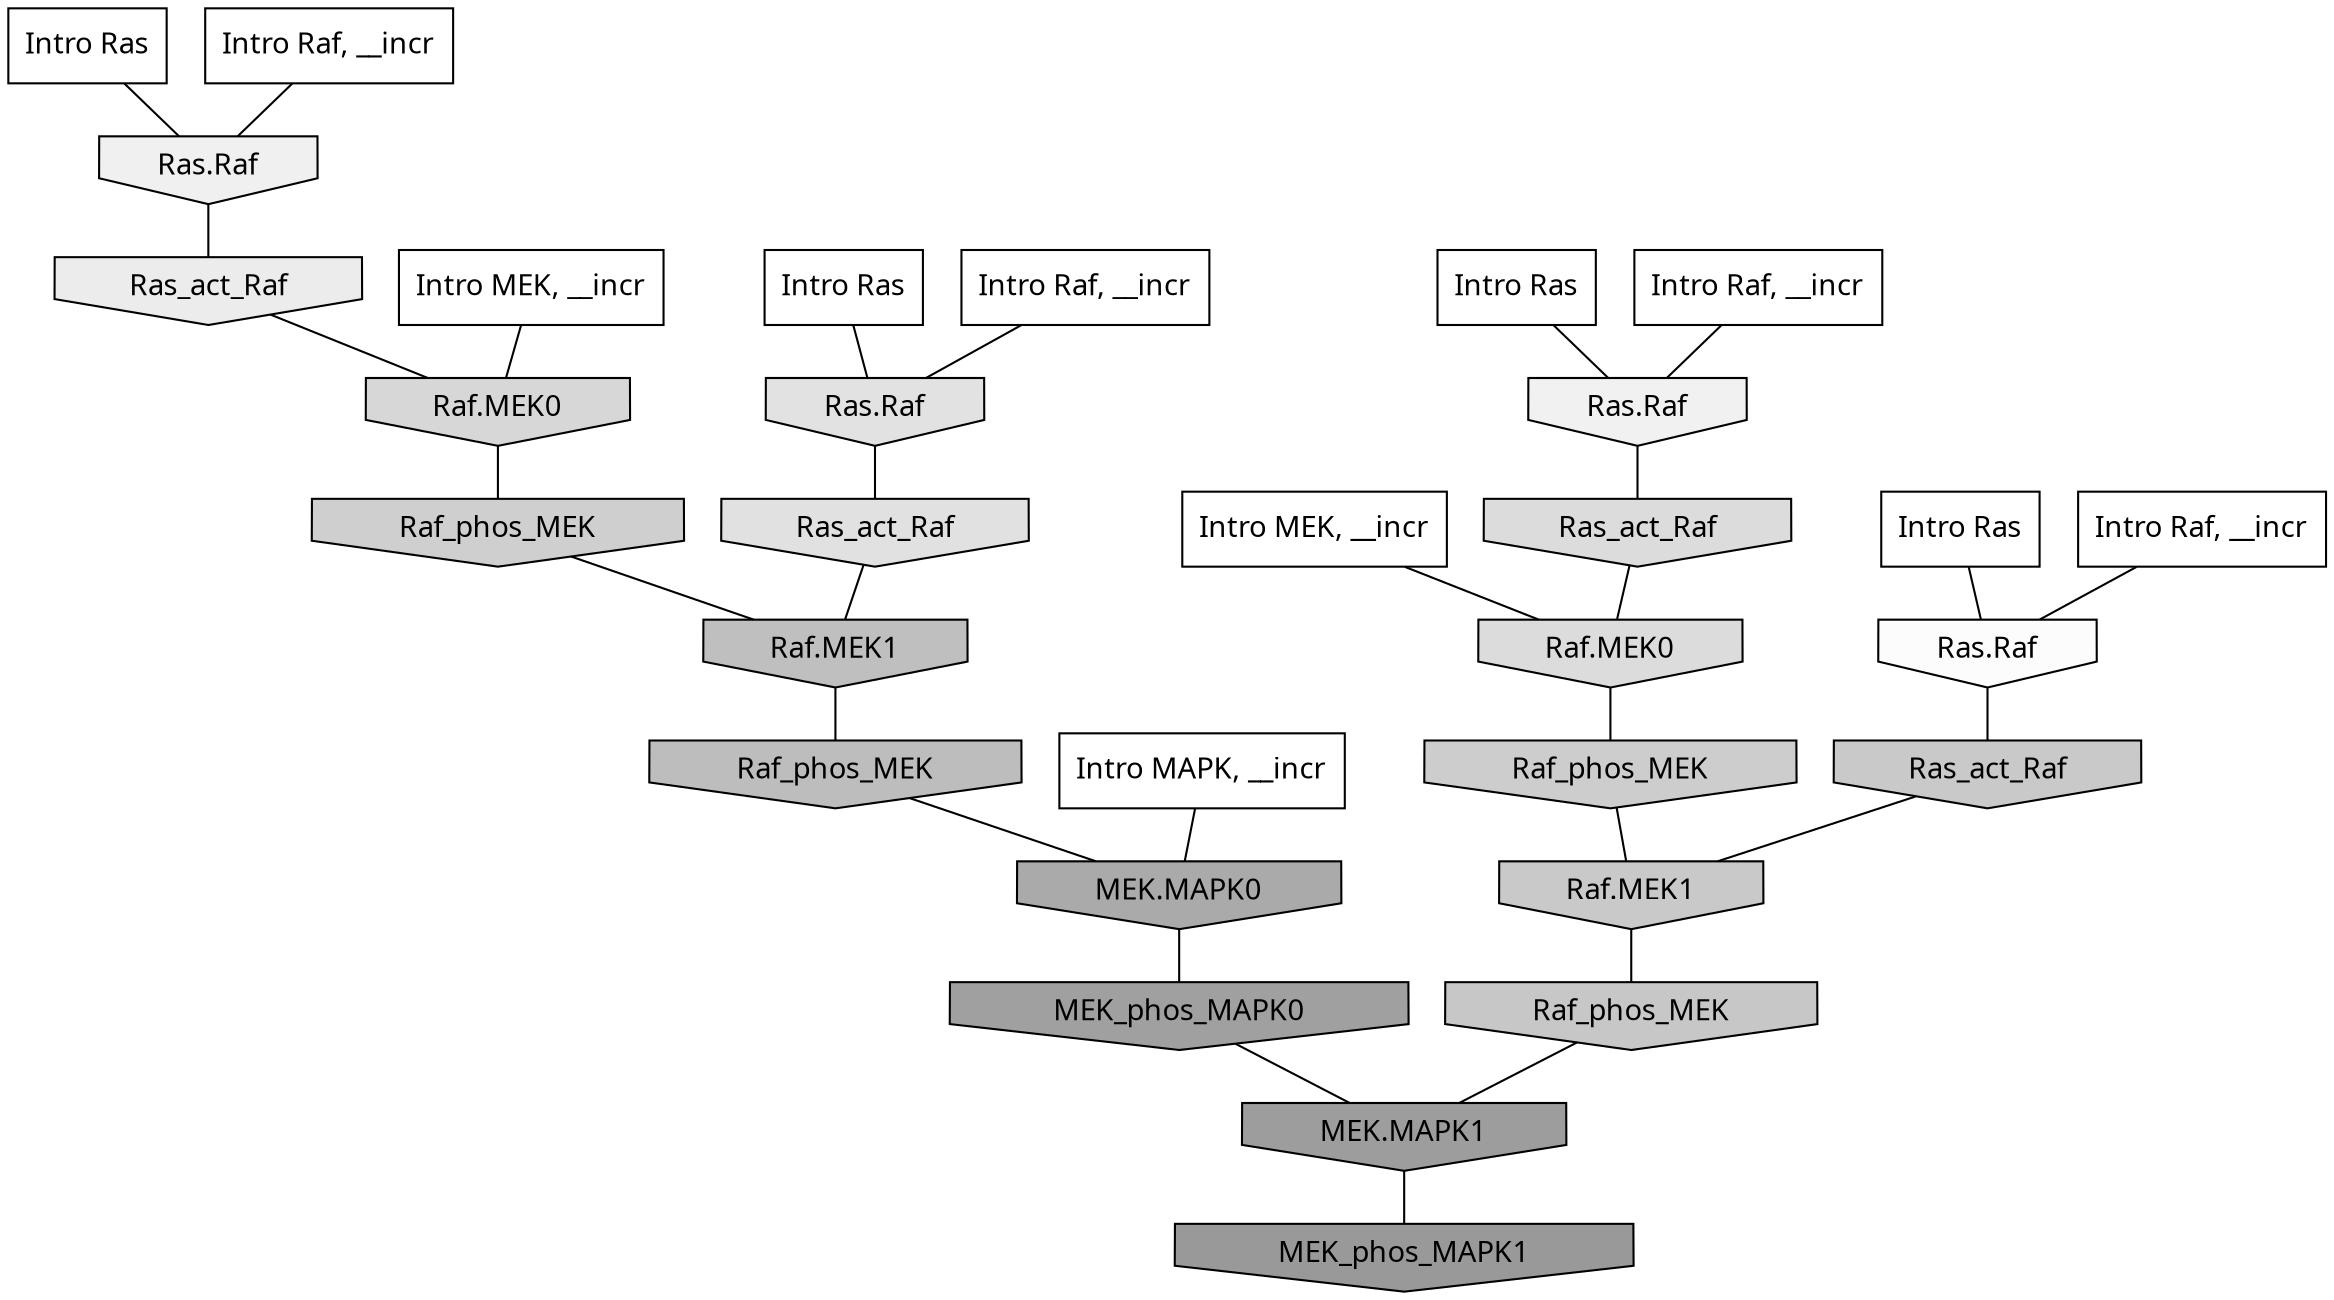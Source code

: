 digraph G{
  rankdir="TB";
  ranksep=0.30;
  node [fontname="CMU Serif"];
  edge [fontname="CMU Serif"];
  
  1 [label="Intro Ras", shape=rectangle, style=filled, fillcolor="0.000 0.000 1.000"]
  
  33 [label="Intro Ras", shape=rectangle, style=filled, fillcolor="0.000 0.000 1.000"]
  
  59 [label="Intro Ras", shape=rectangle, style=filled, fillcolor="0.000 0.000 1.000"]
  
  90 [label="Intro Ras", shape=rectangle, style=filled, fillcolor="0.000 0.000 1.000"]
  
  256 [label="Intro Raf, __incr", shape=rectangle, style=filled, fillcolor="0.000 0.000 1.000"]
  
  514 [label="Intro Raf, __incr", shape=rectangle, style=filled, fillcolor="0.000 0.000 1.000"]
  
  628 [label="Intro Raf, __incr", shape=rectangle, style=filled, fillcolor="0.000 0.000 1.000"]
  
  930 [label="Intro Raf, __incr", shape=rectangle, style=filled, fillcolor="0.000 0.000 1.000"]
  
  1328 [label="Intro MEK, __incr", shape=rectangle, style=filled, fillcolor="0.000 0.000 1.000"]
  
  2087 [label="Intro MEK, __incr", shape=rectangle, style=filled, fillcolor="0.000 0.000 1.000"]
  
  2603 [label="Intro MAPK, __incr", shape=rectangle, style=filled, fillcolor="0.000 0.000 1.000"]
  
  3415 [label="Ras.Raf", shape=invhouse, style=filled, fillcolor="0.000 0.000 0.986"]
  
  3779 [label="Ras.Raf", shape=invhouse, style=filled, fillcolor="0.000 0.000 0.943"]
  
  3860 [label="Ras.Raf", shape=invhouse, style=filled, fillcolor="0.000 0.000 0.938"]
  
  4089 [label="Ras_act_Raf", shape=invhouse, style=filled, fillcolor="0.000 0.000 0.924"]
  
  4685 [label="Ras.Raf", shape=invhouse, style=filled, fillcolor="0.000 0.000 0.886"]
  
  4763 [label="Ras_act_Raf", shape=invhouse, style=filled, fillcolor="0.000 0.000 0.881"]
  
  5097 [label="Ras_act_Raf", shape=invhouse, style=filled, fillcolor="0.000 0.000 0.861"]
  
  5100 [label="Raf.MEK0", shape=invhouse, style=filled, fillcolor="0.000 0.000 0.861"]
  
  5486 [label="Raf.MEK0", shape=invhouse, style=filled, fillcolor="0.000 0.000 0.841"]
  
  6053 [label="Raf_phos_MEK", shape=invhouse, style=filled, fillcolor="0.000 0.000 0.811"]
  
  6239 [label="Raf_phos_MEK", shape=invhouse, style=filled, fillcolor="0.000 0.000 0.803"]
  
  6619 [label="Ras_act_Raf", shape=invhouse, style=filled, fillcolor="0.000 0.000 0.788"]
  
  6622 [label="Raf.MEK1", shape=invhouse, style=filled, fillcolor="0.000 0.000 0.788"]
  
  6806 [label="Raf_phos_MEK", shape=invhouse, style=filled, fillcolor="0.000 0.000 0.781"]
  
  7889 [label="Raf.MEK1", shape=invhouse, style=filled, fillcolor="0.000 0.000 0.748"]
  
  8090 [label="Raf_phos_MEK", shape=invhouse, style=filled, fillcolor="0.000 0.000 0.742"]
  
  11515 [label="MEK.MAPK0", shape=invhouse, style=filled, fillcolor="0.000 0.000 0.666"]
  
  14067 [label="MEK_phos_MAPK0", shape=invhouse, style=filled, fillcolor="0.000 0.000 0.626"]
  
  14906 [label="MEK.MAPK1", shape=invhouse, style=filled, fillcolor="0.000 0.000 0.616"]
  
  15871 [label="MEK_phos_MAPK1", shape=invhouse, style=filled, fillcolor="0.000 0.000 0.600"]
  
  
  14906 -> 15871 [dir=none, color="0.000 0.000 0.000"] 
  14067 -> 14906 [dir=none, color="0.000 0.000 0.000"] 
  11515 -> 14067 [dir=none, color="0.000 0.000 0.000"] 
  8090 -> 11515 [dir=none, color="0.000 0.000 0.000"] 
  7889 -> 8090 [dir=none, color="0.000 0.000 0.000"] 
  6806 -> 14906 [dir=none, color="0.000 0.000 0.000"] 
  6622 -> 6806 [dir=none, color="0.000 0.000 0.000"] 
  6619 -> 6622 [dir=none, color="0.000 0.000 0.000"] 
  6239 -> 6622 [dir=none, color="0.000 0.000 0.000"] 
  6053 -> 7889 [dir=none, color="0.000 0.000 0.000"] 
  5486 -> 6053 [dir=none, color="0.000 0.000 0.000"] 
  5100 -> 6239 [dir=none, color="0.000 0.000 0.000"] 
  5097 -> 5100 [dir=none, color="0.000 0.000 0.000"] 
  4763 -> 7889 [dir=none, color="0.000 0.000 0.000"] 
  4685 -> 4763 [dir=none, color="0.000 0.000 0.000"] 
  4089 -> 5486 [dir=none, color="0.000 0.000 0.000"] 
  3860 -> 4089 [dir=none, color="0.000 0.000 0.000"] 
  3779 -> 5097 [dir=none, color="0.000 0.000 0.000"] 
  3415 -> 6619 [dir=none, color="0.000 0.000 0.000"] 
  2603 -> 11515 [dir=none, color="0.000 0.000 0.000"] 
  2087 -> 5486 [dir=none, color="0.000 0.000 0.000"] 
  1328 -> 5100 [dir=none, color="0.000 0.000 0.000"] 
  930 -> 3779 [dir=none, color="0.000 0.000 0.000"] 
  628 -> 3415 [dir=none, color="0.000 0.000 0.000"] 
  514 -> 3860 [dir=none, color="0.000 0.000 0.000"] 
  256 -> 4685 [dir=none, color="0.000 0.000 0.000"] 
  90 -> 4685 [dir=none, color="0.000 0.000 0.000"] 
  59 -> 3415 [dir=none, color="0.000 0.000 0.000"] 
  33 -> 3779 [dir=none, color="0.000 0.000 0.000"] 
  1 -> 3860 [dir=none, color="0.000 0.000 0.000"] 
  
  }
